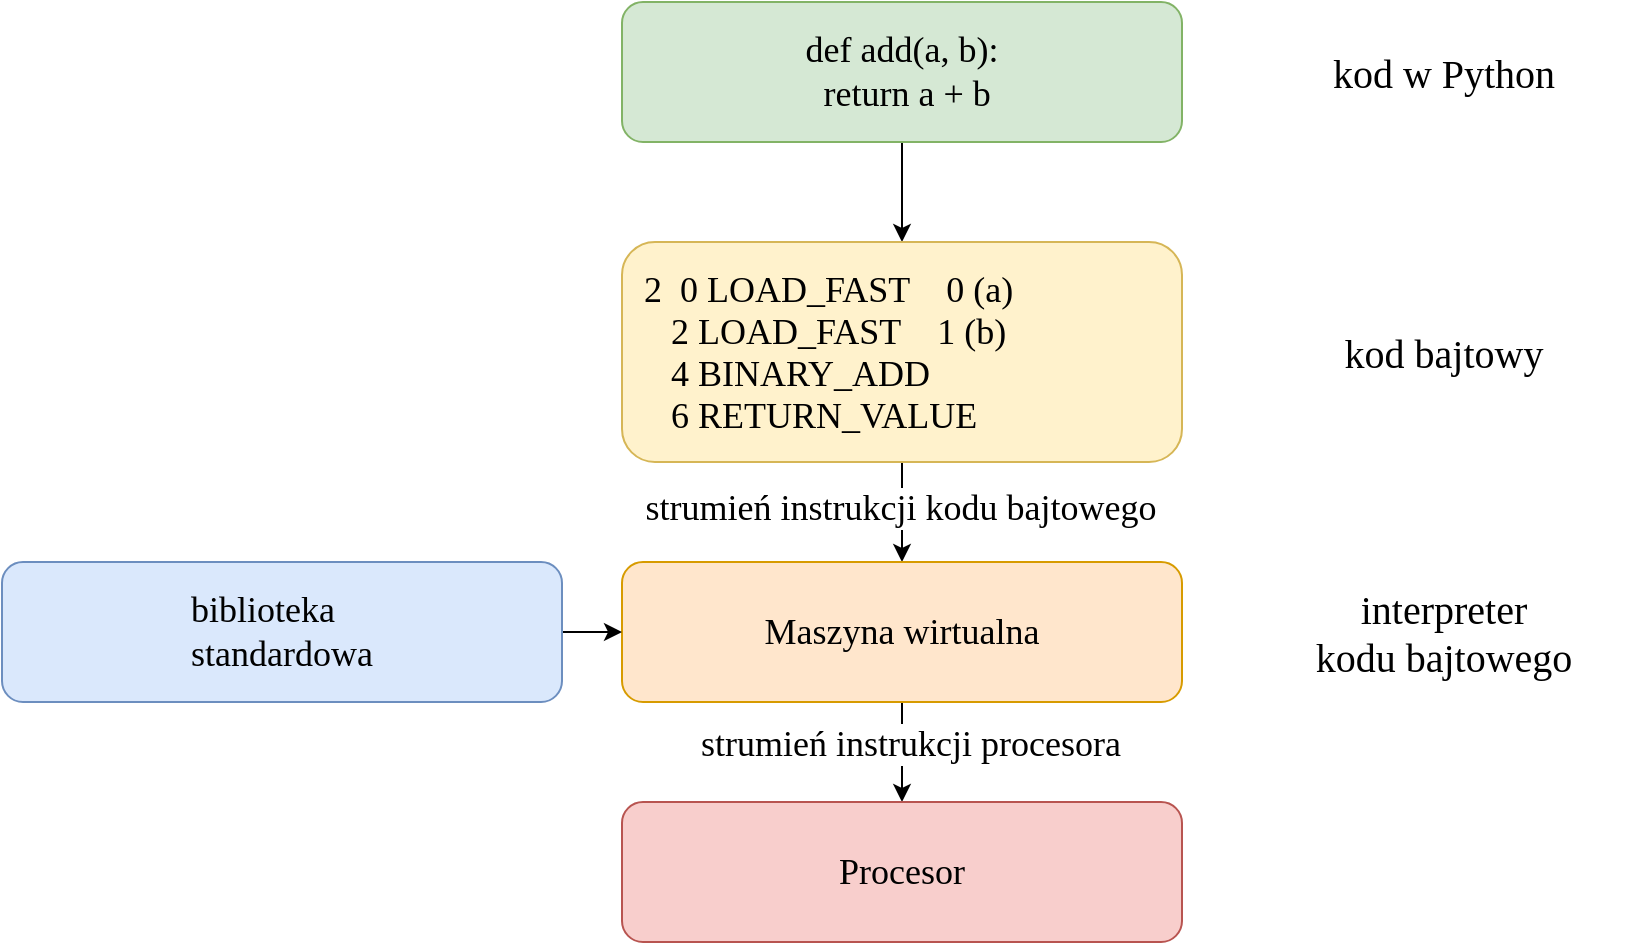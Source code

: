 <mxfile version="12.6.5" type="device" pages="4"><diagram id="nMID0kfecv8jaMGMyQEL" name="Page-1"><mxGraphModel dx="1026" dy="509" grid="0" gridSize="10" guides="1" tooltips="1" connect="1" arrows="1" fold="1" page="1" pageScale="1" pageWidth="827" pageHeight="1169" math="0" shadow="0" extFonts="Fredoka One^https://fonts.googleapis.com/css?family=Fredoka+One|Patrick Hand^https://fonts.googleapis.com/css?family=Patrick+Hand|Baloo^https://fonts.googleapis.com/css?family=Baloo|Nunito^https://fonts.googleapis.com/css?family=Nunito|Fira Code^https://fonts.googleapis.com/css?family=Fira+Code"><root><mxCell id="0"/><mxCell id="1" parent="0"/><mxCell id="rrVxwkFCcj9bIsy9STQB-8" style="edgeStyle=orthogonalEdgeStyle;rounded=0;orthogonalLoop=1;jettySize=auto;html=1;" parent="1" source="rrVxwkFCcj9bIsy9STQB-2" target="rrVxwkFCcj9bIsy9STQB-3" edge="1"><mxGeometry relative="1" as="geometry"/></mxCell><mxCell id="rrVxwkFCcj9bIsy9STQB-2" value="&lt;div style=&quot;text-align: left&quot;&gt;&lt;span style=&quot;font-size: 18px&quot;&gt;def add(a, b):&lt;/span&gt;&lt;/div&gt;&lt;font style=&quot;font-size: 18px&quot;&gt;&lt;div style=&quot;text-align: left&quot;&gt;&lt;span&gt;&amp;nbsp; return a + b&lt;/span&gt;&lt;/div&gt;&lt;/font&gt;" style="rounded=1;whiteSpace=wrap;html=1;fontFamily=Fira Code;FType=g;comic=0;glass=0;fillColor=#d5e8d4;strokeColor=#82b366;" parent="1" vertex="1"><mxGeometry x="320" y="40" width="280" height="70" as="geometry"/></mxCell><mxCell id="rrVxwkFCcj9bIsy9STQB-9" style="edgeStyle=orthogonalEdgeStyle;rounded=0;orthogonalLoop=1;jettySize=auto;html=1;entryX=0.5;entryY=0;entryDx=0;entryDy=0;" parent="1" source="rrVxwkFCcj9bIsy9STQB-3" target="rrVxwkFCcj9bIsy9STQB-4" edge="1"><mxGeometry relative="1" as="geometry"/></mxCell><mxCell id="rrVxwkFCcj9bIsy9STQB-10" value="&lt;font style=&quot;font-size: 18px&quot; face=&quot;Nunito&quot;&gt;strumień instrukcji kodu bajtowego&lt;/font&gt;" style="text;html=1;align=center;verticalAlign=middle;resizable=0;points=[];labelBackgroundColor=#ffffff;" parent="rrVxwkFCcj9bIsy9STQB-9" vertex="1" connectable="0"><mxGeometry x="-0.107" y="-1" relative="1" as="geometry"><mxPoint as="offset"/></mxGeometry></mxCell><mxCell id="rrVxwkFCcj9bIsy9STQB-3" value="&lt;p class=&quot;p1&quot; style=&quot;margin: 0px ; font-stretch: normal ; font-size: 18px ; line-height: normal&quot;&gt;&lt;span class=&quot;s1&quot;&gt;&lt;font face=&quot;Fira Code&quot;&gt;&lt;span class=&quot;Apple-converted-space&quot;&gt;&amp;nbsp;&amp;nbsp;&lt;/span&gt;2 &lt;span class=&quot;Apple-converted-space&quot;&gt;&amp;nbsp;&lt;/span&gt;0 LOAD_FAST&lt;span class=&quot;Apple-converted-space&quot;&gt;&amp;nbsp; &amp;nbsp; &lt;/span&gt;0 (a)&lt;/font&gt;&lt;/span&gt;&lt;/p&gt;&lt;p class=&quot;p1&quot; style=&quot;margin: 0px ; font-stretch: normal ; font-size: 18px ; line-height: normal&quot;&gt;&lt;span class=&quot;s1&quot;&gt;&lt;font face=&quot;Fira Code&quot;&gt;&lt;span class=&quot;Apple-converted-space&quot;&gt;&amp;nbsp; &amp;nbsp; &amp;nbsp;&lt;/span&gt;2 LOAD_FAST&lt;span class=&quot;Apple-converted-space&quot;&gt;&amp;nbsp; &amp;nbsp; &lt;/span&gt;1 (b)&lt;/font&gt;&lt;/span&gt;&lt;/p&gt;&lt;p class=&quot;p1&quot; style=&quot;margin: 0px ; font-stretch: normal ; font-size: 18px ; line-height: normal&quot;&gt;&lt;span class=&quot;s1&quot;&gt;&lt;font face=&quot;Fira Code&quot;&gt;&lt;span class=&quot;Apple-converted-space&quot;&gt;&amp;nbsp; &amp;nbsp; &amp;nbsp;&lt;/span&gt;4 BINARY_ADD&lt;/font&gt;&lt;/span&gt;&lt;/p&gt;&lt;p class=&quot;p1&quot; style=&quot;margin: 0px ; font-stretch: normal ; font-size: 18px ; line-height: normal&quot;&gt;&lt;span class=&quot;s1&quot;&gt;&lt;font face=&quot;Fira Code&quot;&gt;&lt;span class=&quot;Apple-converted-space&quot;&gt;&amp;nbsp; &amp;nbsp; &amp;nbsp;&lt;/span&gt;6 RETURN_VALUE&lt;/font&gt;&lt;/span&gt;&lt;/p&gt;" style="rounded=1;whiteSpace=wrap;html=1;fontFamily=Nunito;FType=g;comic=0;glass=0;fillColor=#fff2cc;strokeColor=#d6b656;align=left;" parent="1" vertex="1"><mxGeometry x="320" y="160" width="280" height="110" as="geometry"/></mxCell><mxCell id="rrVxwkFCcj9bIsy9STQB-22" style="edgeStyle=orthogonalEdgeStyle;rounded=0;orthogonalLoop=1;jettySize=auto;html=1;exitX=0.5;exitY=1;exitDx=0;exitDy=0;entryX=0.5;entryY=0;entryDx=0;entryDy=0;" parent="1" source="rrVxwkFCcj9bIsy9STQB-4" target="rrVxwkFCcj9bIsy9STQB-20" edge="1"><mxGeometry relative="1" as="geometry"/></mxCell><mxCell id="rrVxwkFCcj9bIsy9STQB-48" value="&lt;font face=&quot;Nunito&quot;&gt;strumień instrukcji procesora&lt;/font&gt;" style="text;html=1;align=center;verticalAlign=middle;resizable=0;points=[];labelBackgroundColor=#ffffff;fontSize=18;" parent="rrVxwkFCcj9bIsy9STQB-22" vertex="1" connectable="0"><mxGeometry x="-0.129" y="4" relative="1" as="geometry"><mxPoint y="-1" as="offset"/></mxGeometry></mxCell><mxCell id="rrVxwkFCcj9bIsy9STQB-4" value="&lt;font style=&quot;font-size: 18px&quot;&gt;Maszyna wirtualna&lt;br&gt;&lt;/font&gt;" style="rounded=1;whiteSpace=wrap;html=1;fontFamily=Nunito;FType=g;comic=0;glass=0;fillColor=#ffe6cc;strokeColor=#d79b00;" parent="1" vertex="1"><mxGeometry x="320" y="320" width="280" height="70" as="geometry"/></mxCell><mxCell id="rrVxwkFCcj9bIsy9STQB-5" value="&lt;font style=&quot;font-size: 20px&quot; face=&quot;Nunito&quot;&gt;kod w Python&lt;/font&gt;" style="text;html=1;strokeColor=none;fillColor=none;align=center;verticalAlign=middle;whiteSpace=wrap;rounded=0;glass=0;comic=0;" parent="1" vertex="1"><mxGeometry x="635.86" y="40" width="190" height="70" as="geometry"/></mxCell><mxCell id="rrVxwkFCcj9bIsy9STQB-6" value="&lt;font style=&quot;font-size: 20px&quot; face=&quot;Nunito&quot;&gt;kod bajtowy&lt;/font&gt;" style="text;html=1;strokeColor=none;fillColor=none;align=center;verticalAlign=middle;whiteSpace=wrap;rounded=0;glass=0;comic=0;" parent="1" vertex="1"><mxGeometry x="635.86" y="180" width="190" height="70" as="geometry"/></mxCell><mxCell id="rrVxwkFCcj9bIsy9STQB-7" value="&lt;font style=&quot;font-size: 20px&quot; face=&quot;Nunito&quot;&gt;interpreter&lt;br&gt;kodu bajtowego&lt;br&gt;&lt;/font&gt;" style="text;html=1;strokeColor=none;fillColor=none;align=center;verticalAlign=middle;whiteSpace=wrap;rounded=0;glass=0;comic=0;" parent="1" vertex="1"><mxGeometry x="635.86" y="320" width="190" height="70" as="geometry"/></mxCell><mxCell id="rrVxwkFCcj9bIsy9STQB-20" value="&lt;font style=&quot;font-size: 18px&quot;&gt;Procesor&lt;br&gt;&lt;/font&gt;" style="rounded=1;whiteSpace=wrap;html=1;fontFamily=Nunito;FType=g;comic=0;glass=0;fillColor=#f8cecc;strokeColor=#b85450;" parent="1" vertex="1"><mxGeometry x="320" y="440" width="280" height="70" as="geometry"/></mxCell><mxCell id="rrVxwkFCcj9bIsy9STQB-40" style="edgeStyle=orthogonalEdgeStyle;rounded=0;orthogonalLoop=1;jettySize=auto;html=1;exitX=1;exitY=0.5;exitDx=0;exitDy=0;entryX=0;entryY=0.5;entryDx=0;entryDy=0;" parent="1" source="rrVxwkFCcj9bIsy9STQB-39" target="rrVxwkFCcj9bIsy9STQB-4" edge="1"><mxGeometry relative="1" as="geometry"/></mxCell><mxCell id="rrVxwkFCcj9bIsy9STQB-39" value="&lt;div style=&quot;text-align: left&quot;&gt;&lt;span style=&quot;font-size: 18px&quot;&gt;&lt;font face=&quot;Nunito&quot;&gt;biblioteka&lt;br&gt;standardowa&lt;/font&gt;&lt;/span&gt;&lt;/div&gt;" style="rounded=1;whiteSpace=wrap;html=1;fontFamily=Fira Code;FType=g;comic=0;glass=0;fillColor=#dae8fc;strokeColor=#6c8ebf;" parent="1" vertex="1"><mxGeometry x="10" y="320" width="280" height="70" as="geometry"/></mxCell></root></mxGraphModel></diagram><diagram id="1u6ouMWmdwf7HrvNPFE2" name="Page-2"><mxGraphModel dx="708" dy="-795" grid="0" gridSize="10" guides="1" tooltips="1" connect="1" arrows="1" fold="1" page="1" pageScale="1" pageWidth="827" pageHeight="1169" math="0" shadow="0"><root><mxCell id="Nm1qYOSM1O2YHAsepaYG-0"/><mxCell id="Nm1qYOSM1O2YHAsepaYG-1" parent="Nm1qYOSM1O2YHAsepaYG-0"/><mxCell id="tY_198A3l5Zd2Khp-D_--0" value="" style="group;rotation=0;" parent="Nm1qYOSM1O2YHAsepaYG-1" vertex="1" connectable="0"><mxGeometry x="5.18" y="1200" width="815.86" height="810" as="geometry"/></mxCell><mxCell id="Na970mKEgIinIEtAlOtE-3" value="&lt;div style=&quot;text-align: left&quot;&gt;&lt;span style=&quot;font-size: 18px&quot;&gt;function add(a, b)&lt;/span&gt;&lt;/div&gt;&lt;font style=&quot;font-size: 18px&quot;&gt;&lt;div style=&quot;text-align: left&quot;&gt;&lt;span&gt;&amp;nbsp; return a + b&lt;/span&gt;&lt;/div&gt;&lt;div style=&quot;text-align: left&quot;&gt;&lt;span&gt;end&lt;/span&gt;&lt;/div&gt;&lt;/font&gt;" style="rounded=1;whiteSpace=wrap;html=1;fontFamily=Fira Code;FType=g;comic=0;glass=0;fillColor=#d5e8d4;strokeColor=#82b366;rotation=0;" parent="tY_198A3l5Zd2Khp-D_--0" vertex="1"><mxGeometry x="310" width="280" height="90" as="geometry"/></mxCell><mxCell id="Na970mKEgIinIEtAlOtE-5" value="&lt;p class=&quot;p1&quot; style=&quot;margin: 0px ; font-stretch: normal ; line-height: normal ; font-size: 14px&quot;&gt;&lt;span class=&quot;s1&quot;&gt;&lt;font face=&quot;Fira Code&quot; style=&quot;font-size: 14px&quot;&gt;;&lt;span class=&quot;Apple-converted-space&quot;&gt;&amp;nbsp; &lt;/span&gt;@ REPL[1]:2 within `add'&lt;/font&gt;&lt;/span&gt;&lt;/p&gt;&lt;p class=&quot;p1&quot; style=&quot;margin: 0px ; font-stretch: normal ; line-height: normal ; font-size: 14px&quot;&gt;&lt;span class=&quot;s1&quot;&gt;&lt;font face=&quot;Fira Code&quot; style=&quot;font-size: 14px&quot;&gt;define i64 @julia_add_12221&lt;br&gt;(i64, i64) {&lt;/font&gt;&lt;/span&gt;&lt;/p&gt;&lt;p class=&quot;p1&quot; style=&quot;margin: 0px ; font-stretch: normal ; line-height: normal ; font-size: 14px&quot;&gt;&lt;span class=&quot;s1&quot;&gt;&lt;font face=&quot;Fira Code&quot; style=&quot;font-size: 14px&quot;&gt;top:&lt;/font&gt;&lt;/span&gt;&lt;/p&gt;&lt;p class=&quot;p1&quot; style=&quot;margin: 0px ; font-stretch: normal ; line-height: normal ; font-size: 14px&quot;&gt;&lt;span class=&quot;s1&quot;&gt;&lt;font face=&quot;Fira Code&quot; style=&quot;font-size: 14px&quot;&gt;; ┌ @ int.jl:53 within `+'&lt;/font&gt;&lt;/span&gt;&lt;/p&gt;&lt;p class=&quot;p1&quot; style=&quot;margin: 0px ; font-stretch: normal ; line-height: normal ; font-size: 14px&quot;&gt;&lt;span class=&quot;s1&quot;&gt;&lt;font face=&quot;Fira Code&quot; style=&quot;font-size: 14px&quot;&gt;&lt;span class=&quot;Apple-converted-space&quot;&gt;&amp;nbsp;&amp;nbsp; &lt;/span&gt;%2 = add i64 %1, %0&lt;/font&gt;&lt;/span&gt;&lt;/p&gt;&lt;p class=&quot;p1&quot; style=&quot;margin: 0px ; font-stretch: normal ; line-height: normal ; font-size: 14px&quot;&gt;&lt;span class=&quot;s1&quot;&gt;&lt;font face=&quot;Fira Code&quot; style=&quot;font-size: 14px&quot;&gt;; └&lt;/font&gt;&lt;/span&gt;&lt;/p&gt;&lt;p class=&quot;p1&quot; style=&quot;margin: 0px ; font-stretch: normal ; line-height: normal ; font-size: 14px&quot;&gt;&lt;span class=&quot;s1&quot;&gt;&lt;font face=&quot;Fira Code&quot; style=&quot;font-size: 14px&quot;&gt;&lt;span class=&quot;Apple-converted-space&quot;&gt;&amp;nbsp; &lt;/span&gt;ret i64 %2 }&lt;/font&gt;&lt;/span&gt;&lt;/p&gt;" style="rounded=1;whiteSpace=wrap;html=1;fontFamily=Nunito;FType=g;comic=0;glass=0;fillColor=#fff2cc;strokeColor=#d6b656;align=left;arcSize=5;spacingLeft=3;rotation=0;" parent="tY_198A3l5Zd2Khp-D_--0" vertex="1"><mxGeometry y="180" width="240" height="180" as="geometry"/></mxCell><mxCell id="Na970mKEgIinIEtAlOtE-2" style="edgeStyle=orthogonalEdgeStyle;rounded=0;orthogonalLoop=1;jettySize=auto;html=1;exitX=0.25;exitY=1;exitDx=0;exitDy=0;" parent="tY_198A3l5Zd2Khp-D_--0" source="Na970mKEgIinIEtAlOtE-3" target="Na970mKEgIinIEtAlOtE-5" edge="1"><mxGeometry relative="1" as="geometry"/></mxCell><mxCell id="Na970mKEgIinIEtAlOtE-6" value="&lt;font style=&quot;font-size: 18px&quot;&gt;Procesor&lt;br&gt;&lt;/font&gt;" style="rounded=1;whiteSpace=wrap;html=1;fontFamily=Nunito;FType=g;comic=0;glass=0;fillColor=#f8cecc;strokeColor=#b85450;rotation=0;" parent="tY_198A3l5Zd2Khp-D_--0" vertex="1"><mxGeometry x="309" y="740" width="280" height="70" as="geometry"/></mxCell><mxCell id="Na970mKEgIinIEtAlOtE-7" value="&lt;font style=&quot;font-size: 20px&quot; face=&quot;Nunito&quot;&gt;kod w Julia&lt;/font&gt;" style="text;html=1;strokeColor=none;fillColor=none;align=center;verticalAlign=middle;whiteSpace=wrap;rounded=0;glass=0;comic=0;rotation=0;" parent="tY_198A3l5Zd2Khp-D_--0" vertex="1"><mxGeometry x="649" y="20" width="165.86" height="70" as="geometry"/></mxCell><mxCell id="Na970mKEgIinIEtAlOtE-9" value="&lt;p class=&quot;p1&quot; style=&quot;margin: 0px ; font-stretch: normal ; line-height: normal ; font-size: 14px&quot;&gt;&lt;span class=&quot;s1&quot;&gt;&lt;font face=&quot;Fira Code&quot; style=&quot;font-size: 14px&quot;&gt;;&lt;span class=&quot;Apple-converted-space&quot;&gt;&amp;nbsp; &lt;/span&gt;@ REPL[1]:2 within `add'&lt;/font&gt;&lt;/span&gt;&lt;/p&gt;&lt;p class=&quot;p1&quot; style=&quot;margin: 0px ; font-stretch: normal ; line-height: normal ; font-size: 14px&quot;&gt;&lt;span class=&quot;s1&quot;&gt;&lt;font face=&quot;Fira Code&quot; style=&quot;font-size: 14px&quot;&gt;; Function Attrs: noreturn&lt;/font&gt;&lt;/span&gt;&lt;/p&gt;&lt;p class=&quot;p1&quot; style=&quot;margin: 0px ; font-stretch: normal ; line-height: normal ; font-size: 14px&quot;&gt;&lt;span class=&quot;s1&quot;&gt;&lt;font face=&quot;Fira Code&quot; style=&quot;font-size: 14px&quot;&gt;define nonnull %jl_value_t .. {&lt;/font&gt;&lt;/span&gt;&lt;/p&gt;&lt;p class=&quot;p1&quot; style=&quot;margin: 0px ; font-stretch: normal ; line-height: normal ; font-size: 14px&quot;&gt;&lt;span class=&quot;s1&quot;&gt;&lt;font face=&quot;Fira Code&quot; style=&quot;font-size: 14px&quot;&gt;top:&lt;/font&gt;&lt;/span&gt;&lt;/p&gt;&lt;p class=&quot;p1&quot; style=&quot;margin: 0px ; font-stretch: normal ; line-height: normal ; font-size: 14px&quot;&gt;&lt;span class=&quot;s1&quot;&gt;&lt;font face=&quot;Fira Code&quot; style=&quot;font-size: 14px&quot;&gt;&lt;span class=&quot;Apple-converted-space&quot;&gt;&amp;nbsp; &lt;/span&gt;%3 = alloca %jl_value_t .., i32 3&lt;/font&gt;&lt;/span&gt;&lt;/p&gt;&lt;p class=&quot;p1&quot; style=&quot;margin: 0px ; font-stretch: normal ; line-height: normal ; font-size: 14px&quot;&gt;&lt;span class=&quot;s1&quot;&gt;&lt;font face=&quot;Fira Code&quot; style=&quot;font-size: 14px&quot;&gt;&lt;span class=&quot;Apple-converted-space&quot;&gt;&amp;nbsp; &lt;/span&gt;%4 = alloca %jl_value_t .., align 8&lt;/font&gt;&lt;/span&gt;&lt;/p&gt;&lt;p class=&quot;p1&quot; style=&quot;margin: 0px ; font-stretch: normal ; line-height: normal ; font-size: 14px&quot;&gt;&lt;span class=&quot;s1&quot;&gt;&lt;font face=&quot;Fira Code&quot; style=&quot;font-size: 14px&quot;&gt;&lt;span class=&quot;Apple-converted-space&quot;&gt;&amp;nbsp; &lt;/span&gt;store volatile .., align 8&lt;/font&gt;&lt;/span&gt;&lt;/p&gt;&lt;p class=&quot;p1&quot; style=&quot;margin: 0px ; font-stretch: normal ; line-height: normal ; font-size: 14px&quot;&gt;&lt;span class=&quot;s1&quot;&gt;&lt;font face=&quot;Fira Code&quot; style=&quot;font-size: 14px&quot;&gt;&lt;span class=&quot;Apple-converted-space&quot;&gt;&amp;nbsp; &lt;/span&gt;%5 = load .., align 8&lt;/font&gt;&lt;/span&gt;&lt;/p&gt;&lt;p class=&quot;p1&quot; style=&quot;margin: 0px ; font-stretch: normal ; line-height: normal ; font-size: 14px&quot;&gt;&lt;span class=&quot;s1&quot;&gt;&lt;font face=&quot;Fira Code&quot; style=&quot;font-size: 14px&quot;&gt;&lt;span class=&quot;Apple-converted-space&quot;&gt;&amp;nbsp; &lt;/span&gt;%6 = getelementptr inbounds .., i64 1&lt;/font&gt;&lt;/span&gt;&lt;/p&gt;&lt;p class=&quot;p1&quot; style=&quot;margin: 0px ; font-stretch: normal ; line-height: normal ; font-size: 14px&quot;&gt;&lt;span class=&quot;s1&quot;&gt;&lt;font face=&quot;Fira Code&quot; style=&quot;font-size: 14px&quot;&gt;&lt;span class=&quot;Apple-converted-space&quot;&gt;&amp;nbsp; &lt;/span&gt;%7 = load %jl_value_t .., align 8&lt;/font&gt;&lt;/span&gt;&lt;/p&gt;&lt;p class=&quot;p1&quot; style=&quot;margin: 0px ; font-stretch: normal ; line-height: normal ; font-size: 14px&quot;&gt;&lt;span class=&quot;s1&quot;&gt;&lt;font face=&quot;Fira Code&quot; style=&quot;font-size: 14px&quot;&gt;&lt;span class=&quot;Apple-converted-space&quot;&gt;&amp;nbsp; &lt;/span&gt;%8 = getelementptr %jl_value_t .., i32 0&lt;/font&gt;&lt;/span&gt;&lt;/p&gt;&lt;p class=&quot;p1&quot; style=&quot;margin: 0px ; font-stretch: normal ; line-height: normal ; font-size: 14px&quot;&gt;&lt;span class=&quot;s1&quot;&gt;&lt;font face=&quot;Fira Code&quot; style=&quot;font-size: 14px&quot;&gt;&lt;span class=&quot;Apple-converted-space&quot;&gt;&amp;nbsp; &lt;/span&gt;store %jl_value_t ..&amp;nbsp;&lt;/font&gt;&lt;/span&gt;&lt;span style=&quot;font-family: &amp;#34;fira code&amp;#34;&quot;&gt;addrspace(10)** %8&lt;/span&gt;&lt;/p&gt;&lt;p class=&quot;p1&quot; style=&quot;margin: 0px ; font-stretch: normal ; line-height: normal ; font-size: 14px&quot;&gt;&lt;span class=&quot;s1&quot;&gt;&lt;font face=&quot;Fira Code&quot; style=&quot;font-size: 14px&quot;&gt;&lt;span class=&quot;Apple-converted-space&quot;&gt;&amp;nbsp; &lt;/span&gt;%9 = getelementptr .., i32 1&lt;/font&gt;&lt;/span&gt;&lt;/p&gt;&lt;p class=&quot;p1&quot; style=&quot;margin: 0px ; font-stretch: normal ; line-height: normal ; font-size: 14px&quot;&gt;&lt;span class=&quot;s1&quot;&gt;&lt;font face=&quot;Fira Code&quot; style=&quot;font-size: 14px&quot;&gt;&lt;span class=&quot;Apple-converted-space&quot;&gt;&amp;nbsp; &lt;/span&gt;store %jl_value_t .. addrspace(10)** %9&lt;/font&gt;&lt;/span&gt;&lt;/p&gt;&lt;p class=&quot;p1&quot; style=&quot;margin: 0px ; font-stretch: normal ; line-height: normal ; font-size: 14px&quot;&gt;&lt;span class=&quot;s1&quot;&gt;&lt;font face=&quot;Fira Code&quot; style=&quot;font-size: 14px&quot;&gt;&lt;span class=&quot;Apple-converted-space&quot;&gt;&amp;nbsp; &lt;/span&gt;%10 = getelementptr .., i32 2&lt;/font&gt;&lt;/span&gt;&lt;/p&gt;&lt;p class=&quot;p1&quot; style=&quot;margin: 0px ; font-stretch: normal ; line-height: normal ; font-size: 14px&quot;&gt;&lt;span class=&quot;s1&quot;&gt;&lt;font face=&quot;Fira Code&quot; style=&quot;font-size: 14px&quot;&gt;&lt;span class=&quot;Apple-converted-space&quot;&gt;&amp;nbsp; &lt;/span&gt;store %jl_value_t .. addrspace(10)** %10&lt;/font&gt;&lt;/span&gt;&lt;/p&gt;&lt;p class=&quot;p1&quot; style=&quot;margin: 0px ; font-stretch: normal ; line-height: normal ; font-size: 14px&quot;&gt;&lt;span class=&quot;s1&quot;&gt;&lt;font face=&quot;Fira Code&quot; style=&quot;font-size: 14px&quot;&gt;&lt;span class=&quot;Apple-converted-space&quot;&gt;&amp;nbsp; &lt;/span&gt;%11 = call nonnull .., i32 3)&lt;/font&gt;&lt;/span&gt;&lt;/p&gt;&lt;p class=&quot;p1&quot; style=&quot;margin: 0px ; font-stretch: normal ; line-height: normal ; font-size: 14px&quot;&gt;&lt;span class=&quot;s1&quot;&gt;&lt;font face=&quot;Fira Code&quot; style=&quot;font-size: 14px&quot;&gt;&lt;span class=&quot;Apple-converted-space&quot;&gt;&amp;nbsp; &lt;/span&gt;call void @llvm.trap()&lt;/font&gt;&lt;/span&gt;&lt;/p&gt;&lt;p class=&quot;p1&quot; style=&quot;margin: 0px ; font-stretch: normal ; line-height: normal ; font-size: 14px&quot;&gt;&lt;span class=&quot;s1&quot;&gt;&lt;font face=&quot;Fira Code&quot; style=&quot;font-size: 14px&quot;&gt;&lt;span class=&quot;Apple-converted-space&quot;&gt;&amp;nbsp; &lt;/span&gt;unreachable&amp;nbsp;&lt;/font&gt;&lt;/span&gt;&lt;span style=&quot;font-family: &amp;#34;fira code&amp;#34;&quot;&gt;}&lt;/span&gt;&lt;/p&gt;" style="rounded=1;whiteSpace=wrap;html=1;fontFamily=Nunito;FType=g;comic=0;glass=0;fillColor=#fff2cc;strokeColor=#d6b656;align=left;arcSize=5;spacingLeft=4;rotation=0;" parent="tY_198A3l5Zd2Khp-D_--0" vertex="1"><mxGeometry x="264" y="179" width="370" height="391" as="geometry"/></mxCell><mxCell id="Na970mKEgIinIEtAlOtE-0" style="edgeStyle=orthogonalEdgeStyle;rounded=0;orthogonalLoop=1;jettySize=auto;html=1;exitX=0.5;exitY=1;exitDx=0;exitDy=0;entryX=0.5;entryY=0;entryDx=0;entryDy=0;" parent="tY_198A3l5Zd2Khp-D_--0" source="Na970mKEgIinIEtAlOtE-3" target="Na970mKEgIinIEtAlOtE-9" edge="1"><mxGeometry relative="1" as="geometry"/></mxCell><mxCell id="Na970mKEgIinIEtAlOtE-1" value="&lt;font face=&quot;Nunito&quot;&gt;&lt;span style=&quot;font-size: 18px&quot;&gt;Just-In-Time&lt;br&gt;&lt;/span&gt;&lt;/font&gt;" style="text;html=1;align=center;verticalAlign=middle;resizable=0;points=[];labelBackgroundColor=#ffffff;rotation=0;" parent="Na970mKEgIinIEtAlOtE-0" vertex="1" connectable="0"><mxGeometry x="0.097" y="-1" relative="1" as="geometry"><mxPoint y="-1" as="offset"/></mxGeometry></mxCell><mxCell id="Na970mKEgIinIEtAlOtE-10" value="&lt;font style=&quot;font-size: 20px&quot; face=&quot;Nunito&quot;&gt;wyspecjalizowane&lt;br&gt;metody w LLVM&lt;br&gt;(reprezentacja pośrednia)&lt;br&gt;&lt;/font&gt;" style="text;html=1;strokeColor=none;fillColor=none;align=center;verticalAlign=middle;whiteSpace=wrap;rounded=0;glass=0;comic=0;rotation=0;" parent="tY_198A3l5Zd2Khp-D_--0" vertex="1"><mxGeometry x="646" y="250" width="170" height="140" as="geometry"/></mxCell><mxCell id="Na970mKEgIinIEtAlOtE-11" style="edgeStyle=orthogonalEdgeStyle;rounded=0;orthogonalLoop=1;jettySize=auto;html=1;exitX=0.5;exitY=1;exitDx=0;exitDy=0;entryX=0.5;entryY=0;entryDx=0;entryDy=0;" parent="tY_198A3l5Zd2Khp-D_--0" source="Na970mKEgIinIEtAlOtE-13" target="Na970mKEgIinIEtAlOtE-6" edge="1"><mxGeometry relative="1" as="geometry"/></mxCell><mxCell id="Na970mKEgIinIEtAlOtE-12" value="&lt;font face=&quot;Nunito&quot;&gt;strumień instrukcji procesora&lt;/font&gt;" style="text;html=1;align=center;verticalAlign=middle;resizable=0;points=[];labelBackgroundColor=#ffffff;fontSize=18;rotation=0;" parent="Na970mKEgIinIEtAlOtE-11" vertex="1" connectable="0"><mxGeometry x="-0.137" y="-1" relative="1" as="geometry"><mxPoint as="offset"/></mxGeometry></mxCell><mxCell id="Na970mKEgIinIEtAlOtE-13" value="&lt;font style=&quot;font-size: 18px&quot;&gt;Kod maszynowy&lt;br&gt;&lt;font face=&quot;Fira Code&quot;&gt;add(string, string)&lt;/font&gt;&lt;br&gt;&lt;/font&gt;" style="rounded=0;whiteSpace=wrap;html=1;fontFamily=Nunito;FType=g;comic=0;glass=0;fillColor=#f8cecc;strokeColor=#b85450;align=center;rotation=0;" parent="tY_198A3l5Zd2Khp-D_--0" vertex="1"><mxGeometry x="264" y="610" width="370" height="70" as="geometry"/></mxCell><mxCell id="Na970mKEgIinIEtAlOtE-8" style="edgeStyle=orthogonalEdgeStyle;rounded=0;orthogonalLoop=1;jettySize=auto;html=1;exitX=0.5;exitY=1;exitDx=0;exitDy=0;entryX=0.5;entryY=0;entryDx=0;entryDy=0;" parent="tY_198A3l5Zd2Khp-D_--0" source="Na970mKEgIinIEtAlOtE-9" target="Na970mKEgIinIEtAlOtE-13" edge="1"><mxGeometry relative="1" as="geometry"/></mxCell><mxCell id="Na970mKEgIinIEtAlOtE-14" style="edgeStyle=orthogonalEdgeStyle;rounded=0;orthogonalLoop=1;jettySize=auto;html=1;exitX=0.5;exitY=1;exitDx=0;exitDy=0;entryX=0;entryY=0.5;entryDx=0;entryDy=0;" parent="tY_198A3l5Zd2Khp-D_--0" source="Na970mKEgIinIEtAlOtE-15" target="Na970mKEgIinIEtAlOtE-6" edge="1"><mxGeometry relative="1" as="geometry"/></mxCell><mxCell id="Na970mKEgIinIEtAlOtE-15" value="&lt;font style=&quot;font-size: 18px&quot;&gt;Kod maszynowy&lt;br&gt;&lt;font face=&quot;Fira Code&quot;&gt;add(int, int)&lt;/font&gt;&lt;br&gt;&lt;/font&gt;" style="rounded=0;whiteSpace=wrap;html=1;fontFamily=Nunito;FType=g;comic=0;glass=0;fillColor=#f8cecc;strokeColor=#b85450;align=center;rotation=0;" parent="tY_198A3l5Zd2Khp-D_--0" vertex="1"><mxGeometry y="431" width="240" height="70" as="geometry"/></mxCell><mxCell id="Na970mKEgIinIEtAlOtE-4" style="edgeStyle=orthogonalEdgeStyle;rounded=0;orthogonalLoop=1;jettySize=auto;html=1;exitX=0.5;exitY=1;exitDx=0;exitDy=0;entryX=0.5;entryY=0;entryDx=0;entryDy=0;" parent="tY_198A3l5Zd2Khp-D_--0" source="Na970mKEgIinIEtAlOtE-5" target="Na970mKEgIinIEtAlOtE-15" edge="1"><mxGeometry relative="1" as="geometry"/></mxCell><mxCell id="Na970mKEgIinIEtAlOtE-16" style="edgeStyle=orthogonalEdgeStyle;rounded=0;orthogonalLoop=1;jettySize=auto;html=1;exitX=0.25;exitY=1;exitDx=0;exitDy=0;entryX=0.291;entryY=0.003;entryDx=0;entryDy=0;entryPerimeter=0;" parent="tY_198A3l5Zd2Khp-D_--0" source="Na970mKEgIinIEtAlOtE-18" target="Na970mKEgIinIEtAlOtE-5" edge="1"><mxGeometry relative="1" as="geometry"/></mxCell><mxCell id="Na970mKEgIinIEtAlOtE-17" style="edgeStyle=orthogonalEdgeStyle;rounded=0;orthogonalLoop=1;jettySize=auto;html=1;exitX=0.75;exitY=1;exitDx=0;exitDy=0;entryX=0.25;entryY=0;entryDx=0;entryDy=0;jumpStyle=gap;jumpSize=11;" parent="tY_198A3l5Zd2Khp-D_--0" source="Na970mKEgIinIEtAlOtE-18" target="Na970mKEgIinIEtAlOtE-9" edge="1"><mxGeometry relative="1" as="geometry"><Array as="points"><mxPoint x="210" y="110"/><mxPoint x="357" y="110"/></Array></mxGeometry></mxCell><mxCell id="Na970mKEgIinIEtAlOtE-18" value="&lt;div style=&quot;text-align: left&quot;&gt;&lt;span style=&quot;font-size: 18px&quot;&gt;&lt;font face=&quot;Nunito&quot;&gt;biblioteka&lt;br&gt;standardowa&lt;/font&gt;&lt;/span&gt;&lt;/div&gt;" style="rounded=1;whiteSpace=wrap;html=1;fontFamily=Fira Code;FType=g;comic=0;glass=0;fillColor=#dae8fc;strokeColor=#6c8ebf;rotation=0;" parent="tY_198A3l5Zd2Khp-D_--0" vertex="1"><mxGeometry width="280" height="70" as="geometry"/></mxCell></root></mxGraphModel></diagram><diagram id="DrF9HJAgL0teaHzNU38R" name="Page-3"><mxGraphModel dx="199" dy="543" grid="0" gridSize="10" guides="1" tooltips="1" connect="1" arrows="1" fold="1" page="1" pageScale="1" pageWidth="827" pageHeight="1169" math="0" shadow="0"><root><mxCell id="RP61jobGv8O8Y2npc8mr-0"/><mxCell id="RP61jobGv8O8Y2npc8mr-1" parent="RP61jobGv8O8Y2npc8mr-0"/><mxCell id="FIGIgvCnwVAj7uQCEsid-0" style="edgeStyle=orthogonalEdgeStyle;rounded=0;orthogonalLoop=1;jettySize=auto;html=1;" parent="RP61jobGv8O8Y2npc8mr-1" source="FIGIgvCnwVAj7uQCEsid-3" target="FIGIgvCnwVAj7uQCEsid-4" edge="1"><mxGeometry relative="1" as="geometry"/></mxCell><mxCell id="FIGIgvCnwVAj7uQCEsid-1" style="edgeStyle=orthogonalEdgeStyle;rounded=0;jumpStyle=gap;jumpSize=11;orthogonalLoop=1;jettySize=auto;html=1;exitX=1;exitY=0.5;exitDx=0;exitDy=0;entryX=0.5;entryY=0;entryDx=0;entryDy=0;fontSize=18;" parent="RP61jobGv8O8Y2npc8mr-1" source="FIGIgvCnwVAj7uQCEsid-3" target="FIGIgvCnwVAj7uQCEsid-5" edge="1"><mxGeometry relative="1" as="geometry"/></mxCell><mxCell id="FIGIgvCnwVAj7uQCEsid-2" value="Just-In-Time" style="text;html=1;align=center;verticalAlign=middle;resizable=0;points=[];labelBackgroundColor=#ffffff;fontSize=20;fontFamily=Nunito;spacing=2;" parent="FIGIgvCnwVAj7uQCEsid-1" vertex="1" connectable="0"><mxGeometry x="0.144" y="-2" relative="1" as="geometry"><mxPoint x="78" y="33" as="offset"/></mxGeometry></mxCell><mxCell id="FIGIgvCnwVAj7uQCEsid-3" value="&lt;div style=&quot;text-align: left&quot;&gt;&lt;span style=&quot;font-size: 18px&quot;&gt;def foo(n):&lt;/span&gt;&lt;/div&gt;&lt;font style=&quot;font-size: 18px&quot;&gt;&lt;div style=&quot;text-align: left&quot;&gt;&lt;span&gt;&amp;nbsp; for i in range(n):&lt;/span&gt;&lt;/div&gt;&lt;div style=&quot;text-align: left&quot;&gt;&lt;span&gt;&amp;nbsp; &amp;nbsp; print(i)&lt;/span&gt;&lt;/div&gt;&lt;/font&gt;" style="rounded=1;whiteSpace=wrap;html=1;fontFamily=Fira Code;FType=g;comic=0;glass=0;fillColor=#d5e8d4;strokeColor=#82b366;" parent="RP61jobGv8O8Y2npc8mr-1" vertex="1"><mxGeometry x="840" y="16" width="280" height="70" as="geometry"/></mxCell><mxCell id="FIGIgvCnwVAj7uQCEsid-4" value="&lt;p class=&quot;p1&quot; style=&quot;margin: 0px ; font-stretch: normal ; line-height: normal ; font-size: 14px&quot;&gt;&lt;font face=&quot;Fira Code&quot; style=&quot;font-size: 14px&quot;&gt;&amp;nbsp; 2&amp;nbsp; 0 SETUP_LOOP&amp;nbsp; &amp;nbsp; &amp;nbsp;24 (to 26)&lt;/font&gt;&lt;/p&gt;&lt;p class=&quot;p1&quot; style=&quot;margin: 0px ; font-stretch: normal ; line-height: normal ; font-size: 14px&quot;&gt;&lt;font face=&quot;Fira Code&quot; style=&quot;font-size: 14px&quot;&gt;&amp;nbsp; &amp;nbsp; &amp;nbsp;2 LOAD_GLOBAL&amp;nbsp; &amp;nbsp; &amp;nbsp;0 (range)&lt;/font&gt;&lt;/p&gt;&lt;p class=&quot;p1&quot; style=&quot;margin: 0px ; font-stretch: normal ; line-height: normal ; font-size: 14px&quot;&gt;&lt;font face=&quot;Fira Code&quot; style=&quot;font-size: 14px&quot;&gt;&amp;nbsp; &amp;nbsp; &amp;nbsp;4 LOAD_CONST&amp;nbsp; &amp;nbsp; &amp;nbsp; 1 (n)&lt;/font&gt;&lt;/p&gt;&lt;p class=&quot;p1&quot; style=&quot;margin: 0px ; font-stretch: normal ; line-height: normal ; font-size: 14px&quot;&gt;&lt;font face=&quot;Fira Code&quot; style=&quot;font-size: 14px&quot;&gt;&amp;nbsp; &amp;nbsp; &amp;nbsp;6 CALL_FUNCTION&amp;nbsp; &amp;nbsp;1&lt;/font&gt;&lt;/p&gt;&lt;p class=&quot;p1&quot; style=&quot;margin: 0px ; font-stretch: normal ; line-height: normal ; font-size: 14px&quot;&gt;&lt;font face=&quot;Fira Code&quot; style=&quot;font-size: 14px&quot;&gt;&amp;nbsp; &amp;nbsp; &amp;nbsp;8 GET_ITER&lt;/font&gt;&lt;/p&gt;&lt;p class=&quot;p1&quot; style=&quot;margin: 0px ; font-stretch: normal ; line-height: normal ; font-size: 14px&quot;&gt;&lt;font style=&quot;font-size: 14px&quot;&gt;&lt;span style=&quot;font-family: &amp;#34;fira code&amp;#34;&quot;&gt;&amp;gt;&amp;gt;&amp;nbsp; &amp;nbsp;10 FOR_ITER&amp;nbsp; &amp;nbsp; &amp;nbsp;&amp;nbsp;&lt;/span&gt;&lt;span style=&quot;font-family: &amp;#34;fira code&amp;#34;&quot;&gt;12 (to 24)&lt;/span&gt;&lt;/font&gt;&lt;/p&gt;&lt;font style=&quot;font-size: 14px&quot;&gt;&lt;span style=&quot;font-family: &amp;#34;fira code&amp;#34;&quot;&gt;&amp;nbsp; &amp;nbsp; &amp;nbsp;&lt;/span&gt;&lt;span style=&quot;font-family: &amp;#34;fira code&amp;#34;&quot;&gt;12 STORE_FAST&amp;nbsp; &amp;nbsp; &amp;nbsp;1 (i)&lt;br&gt;&amp;nbsp; 3&amp;nbsp; 14 LOAD_GLOBAL&amp;nbsp; &amp;nbsp; 1 (print)&lt;br&gt;&amp;nbsp; &amp;nbsp; &amp;nbsp;16 LOAD_FAST&amp;nbsp; &amp;nbsp; &amp;nbsp; 1 (i)&lt;br&gt;&amp;nbsp; &amp;nbsp; &amp;nbsp;18 CALL_FUNCTION&amp;nbsp; 1&lt;br&gt;&amp;nbsp; &amp;nbsp; &amp;nbsp;20 POP_TOP&lt;br&gt;&amp;nbsp; &amp;nbsp; &amp;nbsp;22 JUMP_ABSOLUTE 10&lt;br&gt;&amp;gt;&amp;gt;&amp;nbsp; &amp;nbsp;24 POP_BLOCK&lt;br&gt;&amp;gt;&amp;gt;&amp;nbsp; &amp;nbsp;26 LOAD_CONST&amp;nbsp; &amp;nbsp; 0 (None)&lt;br&gt;&amp;nbsp; &amp;nbsp; &amp;nbsp;28 RETURN_VALUE&lt;/span&gt;&lt;/font&gt;&lt;span style=&quot;font-family: &amp;#34;fira code&amp;#34; ; font-size: 18px&quot;&gt;&lt;br&gt;&lt;/span&gt;" style="rounded=1;whiteSpace=wrap;html=1;fontFamily=Nunito;FType=g;comic=0;glass=0;fillColor=#fff2cc;strokeColor=#d6b656;align=left;arcSize=4;spacingLeft=3;" parent="RP61jobGv8O8Y2npc8mr-1" vertex="1"><mxGeometry x="840" y="128" width="280" height="270" as="geometry"/></mxCell><mxCell id="FIGIgvCnwVAj7uQCEsid-5" value="&lt;p class=&quot;p1&quot; style=&quot;margin: 0px ; font-stretch: normal ; line-height: normal&quot;&gt;&lt;font face=&quot;Fira Code&quot;&gt;&lt;span style=&quot;font-size: 14px&quot;&gt;...&lt;/span&gt;&lt;/font&gt;&lt;/p&gt;&lt;p class=&quot;p1&quot; style=&quot;margin: 0px ; font-stretch: normal ; line-height: normal&quot;&gt;&lt;font face=&quot;Fira Code&quot;&gt;&lt;span style=&quot;font-size: 14px&quot;&gt;define i32 @&quot;_ZN8__main__7foo$241E&quot;(i8** noalias nocapture %retptr, { i8*,i32 }** noalias nocapture %excinfo) local_unnamed_addr {&lt;/span&gt;&lt;/font&gt;&lt;/p&gt;&lt;p class=&quot;p1&quot; style=&quot;margin: 0px ; font-stretch: normal ; line-height: normal&quot;&gt;&lt;font face=&quot;Fira Code&quot;&gt;&lt;span style=&quot;font-size: 14px&quot;&gt;entry:&lt;/span&gt;&lt;/font&gt;&lt;/p&gt;&lt;p class=&quot;p1&quot; style=&quot;margin: 0px ; font-stretch: normal ; line-height: normal&quot;&gt;&lt;font face=&quot;Fira Code&quot;&gt;&lt;span style=&quot;font-size: 14px&quot;&gt;&amp;nbsp; %.175 = alloca i32, align 4&lt;/span&gt;&lt;/font&gt;&lt;/p&gt;&lt;p class=&quot;p1&quot; style=&quot;margin: 0px ; font-stretch: normal ; line-height: normal&quot;&gt;&lt;font face=&quot;Fira Code&quot;&gt;&lt;span style=&quot;font-size: 14px&quot;&gt;&amp;nbsp; store i32 0, i32* %.175, align 4&lt;/span&gt;&lt;/font&gt;&lt;/p&gt;&lt;p class=&quot;p1&quot; style=&quot;margin: 0px ; font-stretch: normal ; line-height: normal&quot;&gt;&lt;font face=&quot;Fira Code&quot;&gt;&lt;span style=&quot;font-size: 14px&quot;&gt;&amp;nbsp; call void @numba_gil_ensure(i32* nonnull %.175)&lt;/span&gt;&lt;/font&gt;&lt;/p&gt;&lt;p class=&quot;p1&quot; style=&quot;margin: 0px ; font-stretch: normal ; line-height: normal&quot;&gt;&lt;font face=&quot;Fira Code&quot;&gt;&lt;span style=&quot;font-size: 14px&quot;&gt;&amp;nbsp; %.178 = load i8*, i8** @&quot;_ZN08NumbaEnv8__main__7foo$241E&quot;, align 8&lt;/span&gt;&lt;/font&gt;&lt;/p&gt;&lt;p class=&quot;p1&quot; style=&quot;margin: 0px ; font-stretch: normal ; line-height: normal&quot;&gt;&lt;font face=&quot;Fira Code&quot;&gt;&lt;span style=&quot;font-size: 14px&quot;&gt;&amp;nbsp; %.179 = icmp eq i8* %.178, null&lt;/span&gt;&lt;/font&gt;&lt;/p&gt;&lt;p class=&quot;p1&quot; style=&quot;margin: 0px ; font-stretch: normal ; line-height: normal&quot;&gt;&lt;font face=&quot;Fira Code&quot;&gt;&lt;span style=&quot;font-size: 14px&quot;&gt;&amp;nbsp; br i1 %.179, label %B14.if, label %B14.endif, !prof !0&lt;/span&gt;&lt;/font&gt;&lt;/p&gt;&lt;p class=&quot;p1&quot; style=&quot;margin: 0px ; font-stretch: normal ; line-height: normal&quot;&gt;&lt;font face=&quot;Fira Code&quot;&gt;&lt;span style=&quot;font-size: 14px&quot;&gt;&lt;br&gt;&lt;/span&gt;&lt;/font&gt;&lt;/p&gt;&lt;p class=&quot;p1&quot; style=&quot;margin: 0px ; font-stretch: normal ; line-height: normal&quot;&gt;&lt;font face=&quot;Fira Code&quot;&gt;&lt;span style=&quot;font-size: 14px&quot;&gt;B14.if: ; preds = %B14.endif.endif.3, %B14.endif.endif.2, %B14.endif.endif.1, %B14.endif.endif, %entry&lt;/span&gt;&lt;/font&gt;&lt;/p&gt;&lt;p class=&quot;p1&quot; style=&quot;margin: 0px ; font-stretch: normal ; line-height: normal&quot;&gt;&lt;font face=&quot;Fira Code&quot;&gt;&lt;span style=&quot;font-size: 14px&quot;&gt;&amp;nbsp; store { i8*, i32 }* @.const.picklebuf.140451284906144, { i8*, i32 }** %excinfo, align 8&lt;/span&gt;&lt;/font&gt;&lt;/p&gt;&lt;p class=&quot;p1&quot; style=&quot;margin: 0px ; font-stretch: normal ; line-height: normal&quot;&gt;&lt;font face=&quot;Fira Code&quot;&gt;&lt;span style=&quot;font-size: 14px&quot;&gt;&amp;nbsp; ret i32 1&lt;/span&gt;&lt;/font&gt;&lt;/p&gt;&lt;p class=&quot;p1&quot; style=&quot;margin: 0px ; font-stretch: normal ; line-height: normal&quot;&gt;&lt;font face=&quot;Fira Code&quot;&gt;&lt;span style=&quot;font-size: 14px&quot;&gt;&lt;br&gt;&lt;/span&gt;&lt;/font&gt;&lt;/p&gt;&lt;p class=&quot;p1&quot; style=&quot;margin: 0px ; font-stretch: normal ; line-height: normal&quot;&gt;&lt;font face=&quot;Fira Code&quot;&gt;&lt;span style=&quot;font-size: 14px&quot;&gt;B14.endif: ; preds = %entry&lt;/span&gt;&lt;/font&gt;&lt;/p&gt;&lt;p class=&quot;p1&quot; style=&quot;margin: 0px ; font-stretch: normal ; line-height: normal&quot;&gt;&lt;font face=&quot;Fira Code&quot;&gt;&lt;span style=&quot;font-size: 14px&quot;&gt;&amp;nbsp; %.192 = call i8* @PyLong_FromLongLong(i64 0)&lt;/span&gt;&lt;/font&gt;&lt;/p&gt;&lt;p class=&quot;p1&quot; style=&quot;margin: 0px ; font-stretch: normal ; line-height: normal&quot;&gt;&lt;font face=&quot;Fira Code&quot;&gt;&lt;span style=&quot;font-size: 14px&quot;&gt;&amp;nbsp; %.195 = icmp eq i8* %.192, null&lt;/span&gt;&lt;/font&gt;&lt;/p&gt;&lt;p class=&quot;p1&quot; style=&quot;margin: 0px ; font-stretch: normal ; line-height: normal&quot;&gt;&lt;font face=&quot;Fira Code&quot;&gt;&lt;span style=&quot;font-size: 14px&quot;&gt;&amp;nbsp; br i1 %.195, label %B14.endif.else, label %B14.endif.if, !prof !0&lt;/span&gt;&lt;/font&gt;&lt;/p&gt;&lt;p class=&quot;p1&quot; style=&quot;margin: 0px ; font-stretch: normal ; line-height: normal&quot;&gt;&lt;font face=&quot;Fira Code&quot;&gt;&lt;span style=&quot;font-size: 14px&quot;&gt;&lt;br&gt;&lt;/span&gt;&lt;/font&gt;&lt;/p&gt;&lt;p class=&quot;p1&quot; style=&quot;margin: 0px ; font-stretch: normal ; line-height: normal&quot;&gt;&lt;font face=&quot;Fira Code&quot;&gt;&lt;span style=&quot;font-size: 14px&quot;&gt;B14.endif.if: ; preds = %B14.endif&lt;/span&gt;&lt;/font&gt;&lt;/p&gt;&lt;p class=&quot;p1&quot; style=&quot;margin: 0px ; font-stretch: normal ; line-height: normal&quot;&gt;&lt;font face=&quot;Fira Code&quot;&gt;&lt;span style=&quot;font-size: 14px&quot;&gt;&amp;nbsp; %.197 = call i8* @PyObject_Str(i8* nonnull %.192)&lt;/span&gt;&lt;/font&gt;&lt;/p&gt;&lt;p class=&quot;p1&quot; style=&quot;margin: 0px ; font-stretch: normal ; line-height: normal&quot;&gt;&lt;font face=&quot;Fira Code&quot;&gt;&lt;span style=&quot;font-size: 14px&quot;&gt;&amp;nbsp; %.198 = call i8* @PyUnicode_AsUTF8(i8* %.197)&lt;/span&gt;&lt;/font&gt;&lt;/p&gt;&lt;p class=&quot;p1&quot; style=&quot;margin: 0px ; font-stretch: normal ; line-height: normal&quot;&gt;&lt;font face=&quot;Fira Code&quot;&gt;&lt;span style=&quot;font-size: 14px&quot;&gt;...&lt;/span&gt;&lt;/font&gt;&lt;/p&gt;" style="rounded=1;whiteSpace=wrap;html=1;fontFamily=Nunito;FType=g;comic=0;glass=0;fillColor=#fff2cc;strokeColor=#d6b656;align=left;verticalAlign=middle;arcSize=2;spacingLeft=5;spacingRight=5;spacingBottom=5;" parent="RP61jobGv8O8Y2npc8mr-1" vertex="1"><mxGeometry x="1140" y="128" width="510" height="560" as="geometry"/></mxCell></root></mxGraphModel></diagram><diagram id="UsV9K7bNDAqte34Lwo69" name="Page-4"><mxGraphModel dx="199" dy="-626" grid="0" gridSize="10" guides="1" tooltips="1" connect="1" arrows="1" fold="1" page="1" pageScale="1" pageWidth="827" pageHeight="1169" math="0" shadow="0" extFonts="Nunito^https://fonts.googleapis.com/css?family=Nunito"><root><mxCell id="08vUxuA411B0BjJoxM4m-0"/><mxCell id="08vUxuA411B0BjJoxM4m-1" parent="08vUxuA411B0BjJoxM4m-0"/><mxCell id="4yBp-2KAZS_-awuxmH7H-0" style="edgeStyle=orthogonalEdgeStyle;rounded=0;jumpStyle=gap;jumpSize=11;orthogonalLoop=1;jettySize=auto;html=1;exitX=0.5;exitY=1;exitDx=0;exitDy=0;entryX=0;entryY=0.5;entryDx=0;entryDy=0;fontFamily=Nunito;fontSize=20;" parent="08vUxuA411B0BjJoxM4m-1" source="4yBp-2KAZS_-awuxmH7H-1" target="4yBp-2KAZS_-awuxmH7H-2" edge="1"><mxGeometry relative="1" as="geometry"/></mxCell><mxCell id="cXhMwWtjOVUSky8ihEE0-0" value="Just-In-Time" style="text;html=1;align=center;verticalAlign=middle;resizable=0;points=[];labelBackgroundColor=#ffffff;fontSize=20;fontFamily=Nunito;" parent="4yBp-2KAZS_-awuxmH7H-0" vertex="1" connectable="0"><mxGeometry x="-0.136" y="15" relative="1" as="geometry"><mxPoint x="-15" y="-67" as="offset"/></mxGeometry></mxCell><mxCell id="4yBp-2KAZS_-awuxmH7H-1" value="&lt;div style=&quot;text-align: left&quot;&gt;&lt;span style=&quot;font-size: 18px&quot;&gt;function foo(n)&lt;/span&gt;&lt;/div&gt;&lt;font style=&quot;font-size: 18px&quot;&gt;&lt;div style=&quot;text-align: left&quot;&gt;&lt;span&gt;&amp;nbsp; for i in 1:n&lt;/span&gt;&lt;/div&gt;&lt;div style=&quot;text-align: left&quot;&gt;&lt;span&gt;&amp;nbsp; &amp;nbsp; println(i)&lt;/span&gt;&lt;/div&gt;&lt;div style=&quot;text-align: left&quot;&gt;&lt;span&gt;&amp;nbsp; end&lt;/span&gt;&lt;/div&gt;&lt;div style=&quot;text-align: left&quot;&gt;&lt;span&gt;end&lt;/span&gt;&lt;/div&gt;&lt;/font&gt;" style="rounded=1;whiteSpace=wrap;html=1;fontFamily=Fira Code;FType=g;comic=0;glass=0;fillColor=#d5e8d4;strokeColor=#82b366;" parent="08vUxuA411B0BjJoxM4m-1" vertex="1"><mxGeometry x="840" y="1200" width="280" height="123" as="geometry"/></mxCell><mxCell id="4yBp-2KAZS_-awuxmH7H-2" value="&lt;p class=&quot;p1&quot; style=&quot;margin: 0px ; font-stretch: normal ; line-height: normal ; font-family: &amp;#34;iosevka term slab&amp;#34; ; font-size: 14px&quot;&gt;&lt;span class=&quot;s1&quot;&gt;&lt;font style=&quot;font-size: 14px&quot;&gt;;&lt;span class=&quot;Apple-converted-space&quot;&gt;&amp;nbsp; &lt;/span&gt;@ REPL[1]:2 within `foo'&lt;/font&gt;&lt;/span&gt;&lt;/p&gt;&lt;p class=&quot;p1&quot; style=&quot;margin: 0px ; font-stretch: normal ; line-height: normal ; font-family: &amp;#34;iosevka term slab&amp;#34; ; font-size: 14px&quot;&gt;&lt;span class=&quot;s1&quot;&gt;&lt;font style=&quot;font-size: 14px&quot;&gt;define void @julia_foo_12231(i64) {&lt;/font&gt;&lt;/span&gt;&lt;/p&gt;&lt;p class=&quot;p1&quot; style=&quot;margin: 0px ; font-stretch: normal ; line-height: normal ; font-family: &amp;#34;iosevka term slab&amp;#34; ; font-size: 14px&quot;&gt;&lt;span class=&quot;s1&quot;&gt;&lt;font style=&quot;font-size: 14px&quot;&gt;top:&lt;/font&gt;&lt;/span&gt;&lt;/p&gt;&lt;p class=&quot;p1&quot; style=&quot;margin: 0px ; font-stretch: normal ; line-height: normal ; font-family: &amp;#34;iosevka term slab&amp;#34; ; font-size: 14px&quot;&gt;&lt;span class=&quot;s1&quot;&gt;&lt;font style=&quot;font-size: 14px&quot;&gt;; ┌ @ range.jl:5 within `Colon'&lt;/font&gt;&lt;/span&gt;&lt;/p&gt;&lt;p class=&quot;p1&quot; style=&quot;margin: 0px ; font-stretch: normal ; line-height: normal ; font-family: &amp;#34;iosevka term slab&amp;#34; ; font-size: 14px&quot;&gt;&lt;span class=&quot;s1&quot;&gt;&lt;font style=&quot;font-size: 14px&quot;&gt;; ││││┌ @ int.jl:428 within `&amp;lt;='&lt;/font&gt;&lt;/span&gt;&lt;/p&gt;&lt;p class=&quot;p1&quot; style=&quot;margin: 0px ; font-stretch: normal ; line-height: normal ; font-family: &amp;#34;iosevka term slab&amp;#34; ; font-size: 14px&quot;&gt;&lt;span class=&quot;s1&quot;&gt;&lt;font style=&quot;font-size: 14px&quot;&gt;&lt;span class=&quot;Apple-converted-space&quot;&gt;&amp;nbsp;&amp;nbsp; &amp;nbsp; &amp;nbsp; &lt;/span&gt;%1 = icmp sgt i64 %0, 0&lt;/font&gt;&lt;/span&gt;&lt;/p&gt;&lt;p class=&quot;p1&quot; style=&quot;margin: 0px ; font-stretch: normal ; line-height: normal ; font-family: &amp;#34;iosevka term slab&amp;#34; ; font-size: 14px&quot;&gt;&lt;span class=&quot;s1&quot;&gt;&lt;font style=&quot;font-size: 14px&quot;&gt;; └└└└└&lt;/font&gt;&lt;/span&gt;&lt;/p&gt;&lt;p class=&quot;p1&quot; style=&quot;margin: 0px ; font-stretch: normal ; line-height: normal ; font-family: &amp;#34;iosevka term slab&amp;#34; ; font-size: 14px&quot;&gt;&lt;span class=&quot;s1&quot;&gt;&lt;font style=&quot;font-size: 14px&quot;&gt;&lt;span class=&quot;Apple-converted-space&quot;&gt;&amp;nbsp; &lt;/span&gt;br i1 %1, label %L7.L12_crit_edge, label %L26&lt;/font&gt;&lt;/span&gt;&lt;/p&gt;&lt;p class=&quot;p2&quot; style=&quot;margin: 0px ; font-stretch: normal ; line-height: normal ; font-family: &amp;#34;iosevka term slab&amp;#34; ; min-height: 23px ; font-size: 14px&quot;&gt;&lt;span&gt;L7.L12_crit_edge: &lt;/span&gt;&lt;span class=&quot;Apple-converted-space&quot;&gt;&amp;nbsp; &amp;nbsp; &amp;nbsp; &amp;nbsp; &amp;nbsp; &amp;nbsp; &amp;nbsp; &amp;nbsp; &amp;nbsp; &amp;nbsp; &amp;nbsp; &amp;nbsp; &amp;nbsp; &amp;nbsp;&lt;/span&gt;&lt;span&gt;; preds = %top&lt;/span&gt;&lt;br&gt;&lt;/p&gt;&lt;p class=&quot;p1&quot; style=&quot;margin: 0px ; font-stretch: normal ; line-height: normal ; font-family: &amp;#34;iosevka term slab&amp;#34; ; font-size: 14px&quot;&gt;&lt;span class=&quot;s1&quot;&gt;&lt;font style=&quot;font-size: 14px&quot;&gt;&lt;span class=&quot;Apple-converted-space&quot;&gt;&amp;nbsp; &lt;/span&gt;br label %L12&lt;/font&gt;&lt;/span&gt;&lt;/p&gt;&lt;p class=&quot;p1&quot; style=&quot;margin: 0px ; font-stretch: normal ; line-height: normal ; font-family: &amp;#34;iosevka term slab&amp;#34; ; font-size: 14px&quot;&gt;&lt;span class=&quot;s1&quot;&gt;&lt;font style=&quot;font-size: 14px&quot;&gt;L12:&lt;span class=&quot;Apple-converted-space&quot;&gt;&amp;nbsp; &amp;nbsp; &amp;nbsp; &amp;nbsp; &amp;nbsp; &amp;nbsp; &amp;nbsp; &amp;nbsp; &amp;nbsp; &amp;nbsp; &amp;nbsp; &amp;nbsp; &amp;nbsp; &amp;nbsp; &amp;nbsp; &amp;nbsp; &amp;nbsp; &amp;nbsp; &amp;nbsp; &amp;nbsp; &amp;nbsp;&lt;/span&gt;; preds = %L12, %L7.L12_crit_edge&lt;/font&gt;&lt;/span&gt;&lt;/p&gt;&lt;p class=&quot;p1&quot; style=&quot;margin: 0px ; font-stretch: normal ; line-height: normal ; font-family: &amp;#34;iosevka term slab&amp;#34; ; font-size: 14px&quot;&gt;&lt;span class=&quot;s1&quot;&gt;&lt;font style=&quot;font-size: 14px&quot;&gt;&lt;span class=&quot;Apple-converted-space&quot;&gt;&amp;nbsp; &lt;/span&gt;%value_phi3 = phi i64 [ 1, %L7.L12_crit_edge ], [ %3, %L12 ]&lt;/font&gt;&lt;/span&gt;&lt;/p&gt;&lt;p class=&quot;p1&quot; style=&quot;margin: 0px ; font-stretch: normal ; line-height: normal ; font-family: &amp;#34;iosevka term slab&amp;#34; ; font-size: 14px&quot;&gt;&lt;span class=&quot;s1&quot;&gt;&lt;font style=&quot;font-size: 14px&quot;&gt;;&lt;span class=&quot;Apple-converted-space&quot;&gt;&amp;nbsp; &lt;/span&gt;@ REPL[1]:3 within `foo'&lt;/font&gt;&lt;/span&gt;&lt;/p&gt;&lt;p class=&quot;p1&quot; style=&quot;margin: 0px ; font-stretch: normal ; line-height: normal ; font-family: &amp;#34;iosevka term slab&amp;#34; ; font-size: 14px&quot;&gt;&lt;span class=&quot;s1&quot;&gt;&lt;font style=&quot;font-size: 14px&quot;&gt;&lt;span class=&quot;Apple-converted-space&quot;&gt;&amp;nbsp; &lt;/span&gt;call void @julia_println_12232(i64 %value_phi3)&lt;/font&gt;&lt;/span&gt;&lt;/p&gt;&lt;p class=&quot;p1&quot; style=&quot;margin: 0px ; font-stretch: normal ; line-height: normal ; font-family: &amp;#34;iosevka term slab&amp;#34; ; font-size: 14px&quot;&gt;&lt;span class=&quot;s1&quot;&gt;&lt;font style=&quot;font-size: 14px&quot;&gt;; ┌ @ range.jl:594 within `iterate'&lt;/font&gt;&lt;/span&gt;&lt;/p&gt;&lt;p class=&quot;p1&quot; style=&quot;margin: 0px ; font-stretch: normal ; line-height: normal ; font-family: &amp;#34;iosevka term slab&amp;#34; ; font-size: 14px&quot;&gt;&lt;span class=&quot;s1&quot;&gt;&lt;font style=&quot;font-size: 14px&quot;&gt;; │┌ @ promotion.jl:403 within `=='&lt;/font&gt;&lt;/span&gt;&lt;/p&gt;&lt;p class=&quot;p1&quot; style=&quot;margin: 0px ; font-stretch: normal ; line-height: normal ; font-family: &amp;#34;iosevka term slab&amp;#34; ; font-size: 14px&quot;&gt;&lt;span class=&quot;s1&quot;&gt;&lt;font style=&quot;font-size: 14px&quot;&gt;&lt;span class=&quot;Apple-converted-space&quot;&gt;&amp;nbsp; &amp;nbsp; &lt;/span&gt;%2 = icmp eq i64 %value_phi3, %0&lt;/font&gt;&lt;/span&gt;&lt;/p&gt;&lt;p class=&quot;p1&quot; style=&quot;margin: 0px ; font-stretch: normal ; line-height: normal ; font-family: &amp;#34;iosevka term slab&amp;#34; ; font-size: 14px&quot;&gt;&lt;span class=&quot;s1&quot;&gt;&lt;font style=&quot;font-size: 14px&quot;&gt;; │└&lt;/font&gt;&lt;/span&gt;&lt;/p&gt;&lt;p class=&quot;p1&quot; style=&quot;margin: 0px ; font-stretch: normal ; line-height: normal ; font-family: &amp;#34;iosevka term slab&amp;#34; ; font-size: 14px&quot;&gt;&lt;span class=&quot;s1&quot;&gt;&lt;font style=&quot;font-size: 14px&quot;&gt;; │ @ range.jl:595 within `iterate'&lt;/font&gt;&lt;/span&gt;&lt;/p&gt;&lt;p class=&quot;p1&quot; style=&quot;margin: 0px ; font-stretch: normal ; line-height: normal ; font-family: &amp;#34;iosevka term slab&amp;#34; ; font-size: 14px&quot;&gt;&lt;span class=&quot;s1&quot;&gt;&lt;font style=&quot;font-size: 14px&quot;&gt;; │┌ @ int.jl:53 within `+'&lt;/font&gt;&lt;/span&gt;&lt;/p&gt;&lt;p class=&quot;p1&quot; style=&quot;margin: 0px ; font-stretch: normal ; line-height: normal ; font-family: &amp;#34;iosevka term slab&amp;#34; ; font-size: 14px&quot;&gt;&lt;span class=&quot;s1&quot;&gt;&lt;font style=&quot;font-size: 14px&quot;&gt;&lt;span class=&quot;Apple-converted-space&quot;&gt;&amp;nbsp; &amp;nbsp; &lt;/span&gt;%3 = add nuw i64 %value_phi3, 1&lt;/font&gt;&lt;/span&gt;&lt;/p&gt;&lt;p class=&quot;p1&quot; style=&quot;margin: 0px ; font-stretch: normal ; line-height: normal ; font-family: &amp;#34;iosevka term slab&amp;#34; ; font-size: 14px&quot;&gt;&lt;span class=&quot;s1&quot;&gt;&lt;font style=&quot;font-size: 14px&quot;&gt;; └└&lt;/font&gt;&lt;/span&gt;&lt;/p&gt;&lt;p class=&quot;p1&quot; style=&quot;margin: 0px ; font-stretch: normal ; line-height: normal ; font-family: &amp;#34;iosevka term slab&amp;#34; ; font-size: 14px&quot;&gt;&lt;span class=&quot;s1&quot;&gt;&lt;font style=&quot;font-size: 14px&quot;&gt;&lt;span class=&quot;Apple-converted-space&quot;&gt;&amp;nbsp; &lt;/span&gt;br i1 %2, label %L26, label %L12&lt;/font&gt;&lt;/span&gt;&lt;/p&gt;&lt;p class=&quot;p1&quot; style=&quot;margin: 0px ; font-stretch: normal ; line-height: normal ; font-family: &amp;#34;iosevka term slab&amp;#34; ; font-size: 14px&quot;&gt;&lt;span class=&quot;s1&quot;&gt;&lt;font style=&quot;font-size: 14px&quot;&gt;L26:&lt;span class=&quot;Apple-converted-space&quot;&gt;&amp;nbsp; &amp;nbsp; &amp;nbsp; &amp;nbsp; &amp;nbsp; &amp;nbsp; &amp;nbsp; &amp;nbsp; &amp;nbsp; &amp;nbsp; &amp;nbsp; &amp;nbsp; &amp;nbsp; &amp;nbsp; &amp;nbsp; &amp;nbsp; &amp;nbsp; &amp;nbsp; &lt;/span&gt;; preds = %L12, %top&lt;/font&gt;&lt;/span&gt;&lt;/p&gt;&lt;p class=&quot;p1&quot; style=&quot;margin: 0px ; font-stretch: normal ; line-height: normal ; font-family: &amp;#34;iosevka term slab&amp;#34; ; font-size: 14px&quot;&gt;&lt;span class=&quot;s1&quot;&gt;&lt;font style=&quot;font-size: 14px&quot;&gt;&lt;span class=&quot;Apple-converted-space&quot;&gt;&amp;nbsp; &lt;/span&gt;ret void&lt;/font&gt;&lt;/span&gt;&lt;/p&gt;&lt;p class=&quot;p1&quot; style=&quot;margin: 0px ; font-stretch: normal ; line-height: normal ; font-family: &amp;#34;iosevka term slab&amp;#34; ; font-size: 14px&quot;&gt;&lt;span class=&quot;s1&quot;&gt;&lt;font style=&quot;font-size: 14px&quot;&gt;}&lt;/font&gt;&lt;/span&gt;&lt;/p&gt;" style="rounded=1;whiteSpace=wrap;html=1;fontFamily=Nunito;FType=g;comic=0;glass=0;fillColor=#fff2cc;strokeColor=#d6b656;align=left;verticalAlign=middle;arcSize=2;spacingLeft=5;spacingRight=5;spacingBottom=5;" parent="08vUxuA411B0BjJoxM4m-1" vertex="1"><mxGeometry x="1140" y="1200" width="460" height="500" as="geometry"/></mxCell></root></mxGraphModel></diagram></mxfile>